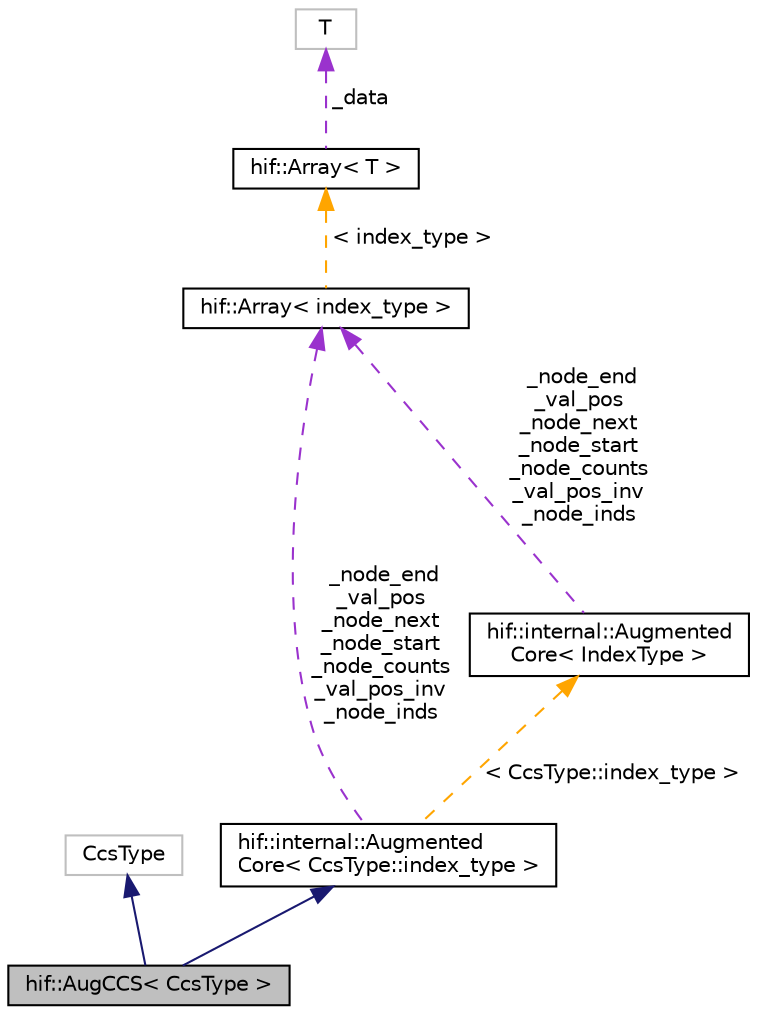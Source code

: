 digraph "hif::AugCCS&lt; CcsType &gt;"
{
  edge [fontname="Helvetica",fontsize="10",labelfontname="Helvetica",labelfontsize="10"];
  node [fontname="Helvetica",fontsize="10",shape=record];
  Node7 [label="hif::AugCCS\< CcsType \>",height=0.2,width=0.4,color="black", fillcolor="grey75", style="filled", fontcolor="black"];
  Node8 -> Node7 [dir="back",color="midnightblue",fontsize="10",style="solid",fontname="Helvetica"];
  Node8 [label="CcsType",height=0.2,width=0.4,color="grey75", fillcolor="white", style="filled"];
  Node9 -> Node7 [dir="back",color="midnightblue",fontsize="10",style="solid",fontname="Helvetica"];
  Node9 [label="hif::internal::Augmented\lCore\< CcsType::index_type \>",height=0.2,width=0.4,color="black", fillcolor="white", style="filled",URL="$classhif_1_1internal_1_1AugmentedCore.html"];
  Node10 -> Node9 [dir="back",color="darkorchid3",fontsize="10",style="dashed",label=" _node_end\n_val_pos\n_node_next\n_node_start\n_node_counts\n_val_pos_inv\n_node_inds" ,fontname="Helvetica"];
  Node10 [label="hif::Array\< index_type \>",height=0.2,width=0.4,color="black", fillcolor="white", style="filled",URL="$classhif_1_1Array.html"];
  Node11 -> Node10 [dir="back",color="orange",fontsize="10",style="dashed",label=" \< index_type \>" ,fontname="Helvetica"];
  Node11 [label="hif::Array\< T \>",height=0.2,width=0.4,color="black", fillcolor="white", style="filled",URL="$classhif_1_1Array.html",tooltip="Core data structure used in compressed storage. "];
  Node12 -> Node11 [dir="back",color="darkorchid3",fontsize="10",style="dashed",label=" _data" ,fontname="Helvetica"];
  Node12 [label="T",height=0.2,width=0.4,color="grey75", fillcolor="white", style="filled"];
  Node13 -> Node9 [dir="back",color="orange",fontsize="10",style="dashed",label=" \< CcsType::index_type \>" ,fontname="Helvetica"];
  Node13 [label="hif::internal::Augmented\lCore\< IndexType \>",height=0.2,width=0.4,color="black", fillcolor="white", style="filled",URL="$classhif_1_1internal_1_1AugmentedCore.html",tooltip="A group of forward link lists for CompressedStorage. "];
  Node10 -> Node13 [dir="back",color="darkorchid3",fontsize="10",style="dashed",label=" _node_end\n_val_pos\n_node_next\n_node_start\n_node_counts\n_val_pos_inv\n_node_inds" ,fontname="Helvetica"];
}
